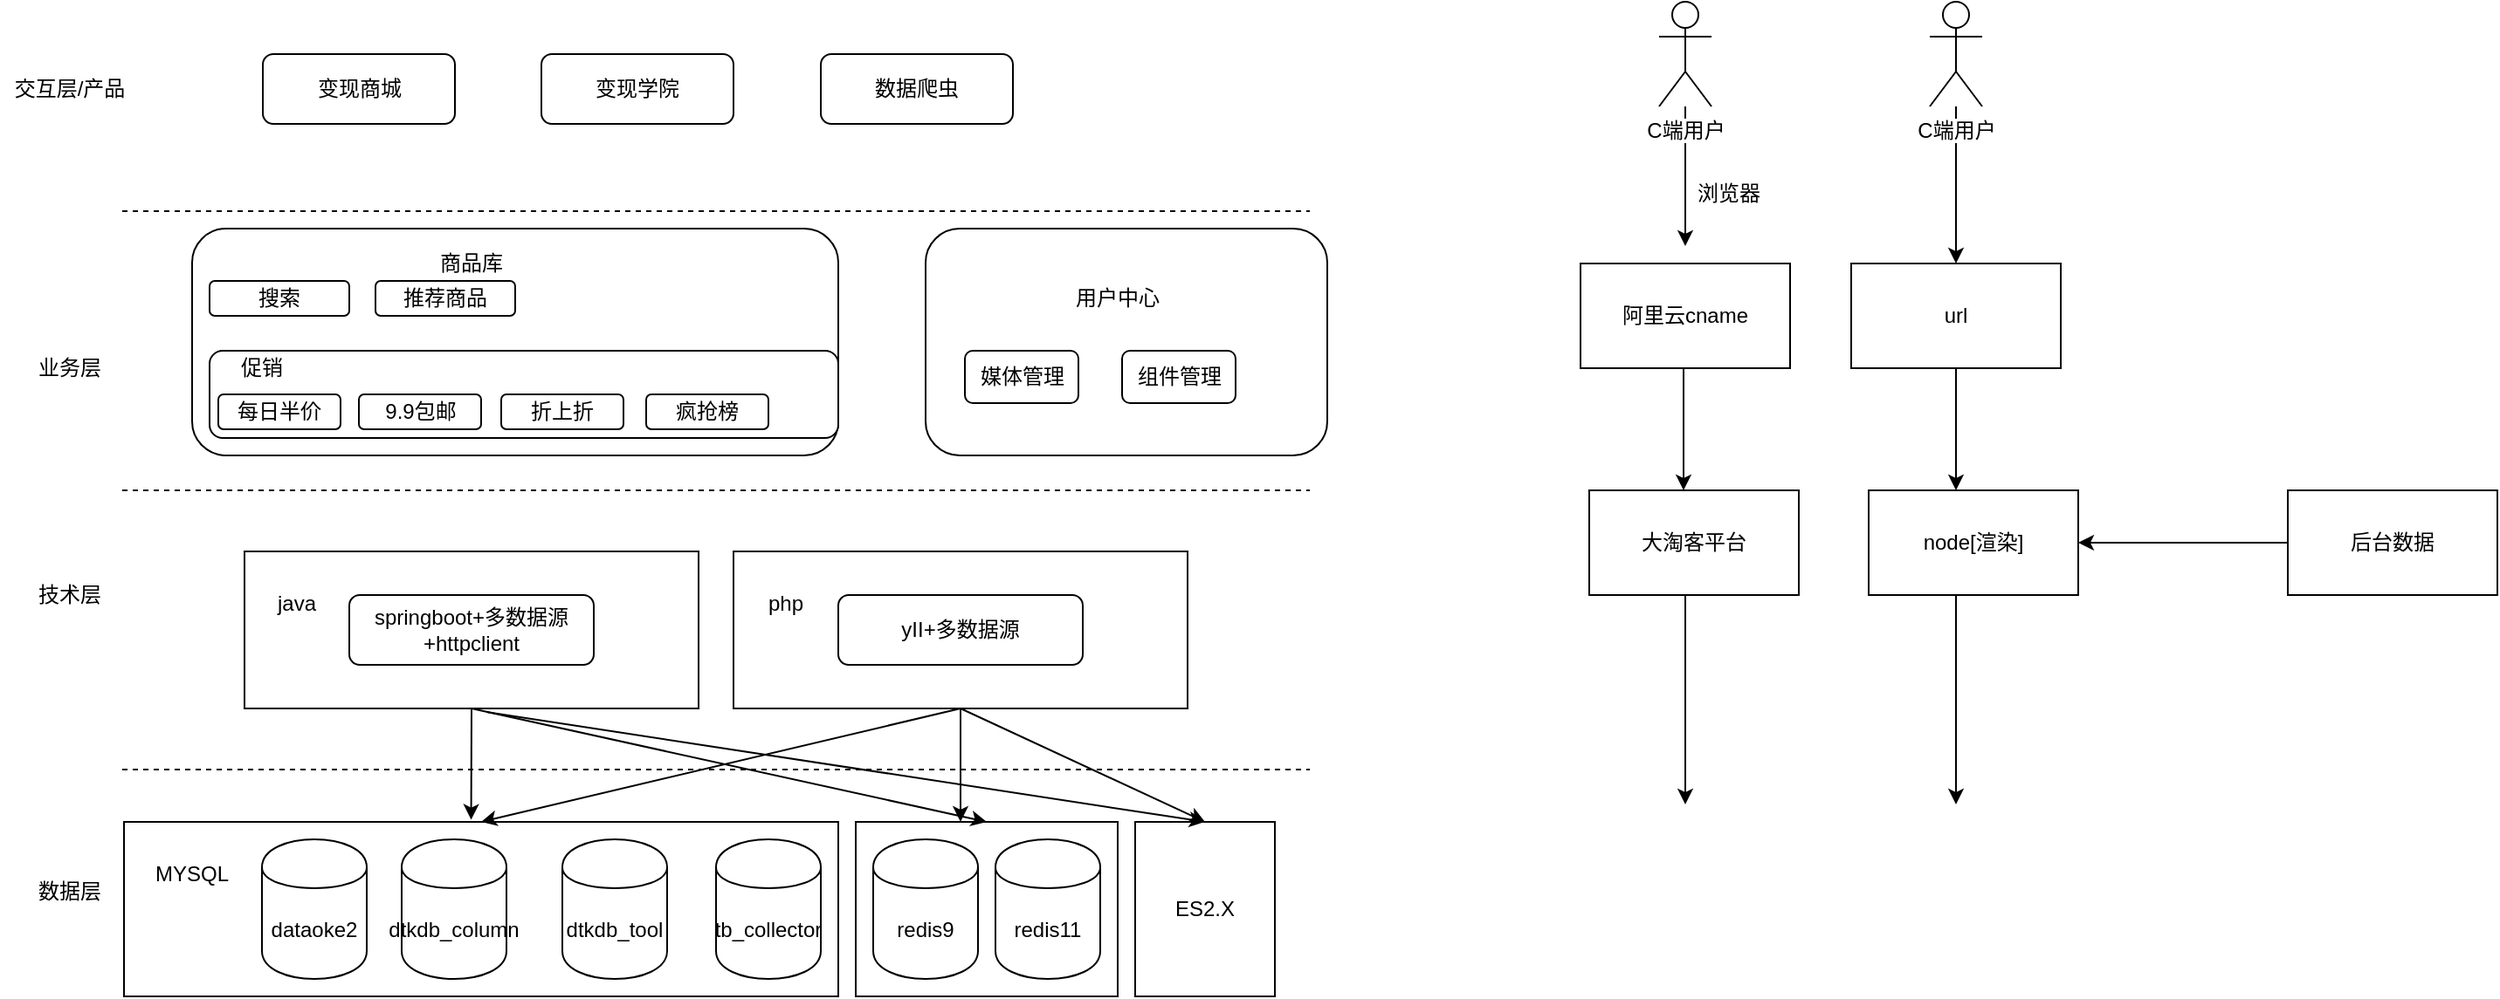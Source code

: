<mxfile version="11.0.8" type="github"><diagram id="_v9vPl8bkmRnc-huP--U" name="第 1 页"><mxGraphModel dx="1038" dy="550" grid="1" gridSize="10" guides="1" tooltips="1" connect="1" arrows="1" fold="1" page="1" pageScale="1" pageWidth="827" pageHeight="1169" math="0" shadow="0"><root><mxCell id="0"/><mxCell id="1" parent="0"/><mxCell id="0rX34wumKevSuE9-4wh0-14" value="" style="rounded=0;whiteSpace=wrap;html=1;" vertex="1" parent="1"><mxGeometry x="81" y="510" width="409" height="100" as="geometry"/></mxCell><mxCell id="3NmAgZUPKgBlWCw0vPXJ-1" value="" style="endArrow=none;dashed=1;html=1;" parent="1" edge="1"><mxGeometry width="50" height="50" relative="1" as="geometry"><mxPoint x="80" y="320" as="sourcePoint"/><mxPoint x="760" y="320" as="targetPoint"/></mxGeometry></mxCell><mxCell id="3NmAgZUPKgBlWCw0vPXJ-2" value="" style="endArrow=none;dashed=1;html=1;" parent="1" edge="1"><mxGeometry width="50" height="50" relative="1" as="geometry"><mxPoint x="80" y="480" as="sourcePoint"/><mxPoint x="760" y="480" as="targetPoint"/></mxGeometry></mxCell><mxCell id="3NmAgZUPKgBlWCw0vPXJ-3" value="" style="endArrow=none;dashed=1;html=1;" parent="1" edge="1"><mxGeometry width="50" height="50" relative="1" as="geometry"><mxPoint x="80" y="160" as="sourcePoint"/><mxPoint x="760" y="160" as="targetPoint"/></mxGeometry></mxCell><mxCell id="3NmAgZUPKgBlWCw0vPXJ-4" value="dataoke2" style="shape=cylinder;whiteSpace=wrap;html=1;boundedLbl=1;backgroundOutline=1;" parent="1" vertex="1"><mxGeometry x="160" y="520" width="60" height="80" as="geometry"/></mxCell><mxCell id="3NmAgZUPKgBlWCw0vPXJ-5" value="dtkdb_column" style="shape=cylinder;whiteSpace=wrap;html=1;boundedLbl=1;backgroundOutline=1;" parent="1" vertex="1"><mxGeometry x="240" y="520" width="60" height="80" as="geometry"/></mxCell><mxCell id="3NmAgZUPKgBlWCw0vPXJ-6" value="dtkdb_tool" style="shape=cylinder;whiteSpace=wrap;html=1;boundedLbl=1;backgroundOutline=1;" parent="1" vertex="1"><mxGeometry x="332" y="520" width="60" height="80" as="geometry"/></mxCell><mxCell id="3NmAgZUPKgBlWCw0vPXJ-7" value="数据层" style="text;html=1;strokeColor=none;fillColor=none;align=center;verticalAlign=middle;whiteSpace=wrap;rounded=0;" parent="1" vertex="1"><mxGeometry x="30" y="540" width="40" height="20" as="geometry"/></mxCell><mxCell id="3NmAgZUPKgBlWCw0vPXJ-8" value="技术层" style="text;html=1;strokeColor=none;fillColor=none;align=center;verticalAlign=middle;whiteSpace=wrap;rounded=0;" parent="1" vertex="1"><mxGeometry x="30" y="370" width="40" height="20" as="geometry"/></mxCell><mxCell id="3NmAgZUPKgBlWCw0vPXJ-9" value="业务层" style="text;html=1;strokeColor=none;fillColor=none;align=center;verticalAlign=middle;whiteSpace=wrap;rounded=0;" parent="1" vertex="1"><mxGeometry x="30" y="240" width="40" height="20" as="geometry"/></mxCell><mxCell id="3NmAgZUPKgBlWCw0vPXJ-10" value="交互层/产品" style="text;html=1;strokeColor=none;fillColor=none;align=center;verticalAlign=middle;whiteSpace=wrap;rounded=0;" parent="1" vertex="1"><mxGeometry x="10" y="80" width="80" height="20" as="geometry"/></mxCell><mxCell id="0rX34wumKevSuE9-4wh0-1" value="数据爬虫" style="rounded=1;whiteSpace=wrap;html=1;" vertex="1" parent="1"><mxGeometry x="480" y="70" width="110" height="40" as="geometry"/></mxCell><mxCell id="0rX34wumKevSuE9-4wh0-2" value="变现商城" style="rounded=1;whiteSpace=wrap;html=1;" vertex="1" parent="1"><mxGeometry x="160.5" y="70" width="110" height="40" as="geometry"/></mxCell><mxCell id="0rX34wumKevSuE9-4wh0-3" value="" style="rounded=1;whiteSpace=wrap;html=1;" vertex="1" parent="1"><mxGeometry x="540" y="170" width="230" height="130" as="geometry"/></mxCell><mxCell id="0rX34wumKevSuE9-4wh0-5" value="tb_collector" style="shape=cylinder;whiteSpace=wrap;html=1;boundedLbl=1;backgroundOutline=1;" vertex="1" parent="1"><mxGeometry x="420" y="520" width="60" height="80" as="geometry"/></mxCell><mxCell id="0rX34wumKevSuE9-4wh0-7" value="" style="rounded=0;whiteSpace=wrap;html=1;" vertex="1" parent="1"><mxGeometry x="500" y="510" width="150" height="100" as="geometry"/></mxCell><mxCell id="0rX34wumKevSuE9-4wh0-8" value="" style="rounded=0;whiteSpace=wrap;html=1;" vertex="1" parent="1"><mxGeometry x="150" y="355" width="260" height="90" as="geometry"/></mxCell><mxCell id="0rX34wumKevSuE9-4wh0-9" value="springboot+多数据源+httpclient" style="rounded=1;whiteSpace=wrap;html=1;" vertex="1" parent="1"><mxGeometry x="210" y="380" width="140" height="40" as="geometry"/></mxCell><mxCell id="0rX34wumKevSuE9-4wh0-10" value="java" style="text;html=1;strokeColor=none;fillColor=none;align=center;verticalAlign=middle;whiteSpace=wrap;rounded=0;" vertex="1" parent="1"><mxGeometry x="160" y="375" width="40" height="20" as="geometry"/></mxCell><mxCell id="0rX34wumKevSuE9-4wh0-11" value="" style="rounded=0;whiteSpace=wrap;html=1;" vertex="1" parent="1"><mxGeometry x="430" y="355" width="260" height="90" as="geometry"/></mxCell><mxCell id="0rX34wumKevSuE9-4wh0-12" value="php" style="text;html=1;strokeColor=none;fillColor=none;align=center;verticalAlign=middle;whiteSpace=wrap;rounded=0;" vertex="1" parent="1"><mxGeometry x="440" y="375" width="40" height="20" as="geometry"/></mxCell><mxCell id="0rX34wumKevSuE9-4wh0-13" value="yII+多数据源" style="rounded=1;whiteSpace=wrap;html=1;" vertex="1" parent="1"><mxGeometry x="490" y="380" width="140" height="40" as="geometry"/></mxCell><mxCell id="0rX34wumKevSuE9-4wh0-15" value="redis9" style="shape=cylinder;whiteSpace=wrap;html=1;boundedLbl=1;backgroundOutline=1;" vertex="1" parent="1"><mxGeometry x="510" y="520" width="60" height="80" as="geometry"/></mxCell><mxCell id="0rX34wumKevSuE9-4wh0-16" value="redis11" style="shape=cylinder;whiteSpace=wrap;html=1;boundedLbl=1;backgroundOutline=1;" vertex="1" parent="1"><mxGeometry x="580" y="520" width="60" height="80" as="geometry"/></mxCell><mxCell id="0rX34wumKevSuE9-4wh0-17" value="MYSQL" style="text;html=1;strokeColor=none;fillColor=none;align=center;verticalAlign=middle;whiteSpace=wrap;rounded=0;" vertex="1" parent="1"><mxGeometry x="100" y="530" width="40" height="20" as="geometry"/></mxCell><mxCell id="0rX34wumKevSuE9-4wh0-18" value="" style="rounded=1;whiteSpace=wrap;html=1;labelPosition=center;verticalLabelPosition=middle;align=center;verticalAlign=middle;" vertex="1" parent="1"><mxGeometry x="120" y="170" width="370" height="130" as="geometry"/></mxCell><mxCell id="0rX34wumKevSuE9-4wh0-21" value="ES2.X" style="rounded=0;whiteSpace=wrap;html=1;" vertex="1" parent="1"><mxGeometry x="660" y="510" width="80" height="100" as="geometry"/></mxCell><mxCell id="0rX34wumKevSuE9-4wh0-22" value="" style="endArrow=classic;html=1;exitX=0.5;exitY=1;exitDx=0;exitDy=0;entryX=0.486;entryY=-0.012;entryDx=0;entryDy=0;entryPerimeter=0;" edge="1" parent="1" source="0rX34wumKevSuE9-4wh0-8" target="0rX34wumKevSuE9-4wh0-14"><mxGeometry width="50" height="50" relative="1" as="geometry"><mxPoint x="170" y="460" as="sourcePoint"/><mxPoint x="165" y="640" as="targetPoint"/></mxGeometry></mxCell><mxCell id="0rX34wumKevSuE9-4wh0-23" value="" style="endArrow=classic;html=1;exitX=0.5;exitY=1;exitDx=0;exitDy=0;entryX=0.5;entryY=0;entryDx=0;entryDy=0;" edge="1" parent="1" source="0rX34wumKevSuE9-4wh0-8" target="0rX34wumKevSuE9-4wh0-7"><mxGeometry width="50" height="50" relative="1" as="geometry"><mxPoint x="290" y="455" as="sourcePoint"/><mxPoint x="289.774" y="518.8" as="targetPoint"/></mxGeometry></mxCell><mxCell id="0rX34wumKevSuE9-4wh0-24" value="" style="endArrow=classic;html=1;entryX=0.5;entryY=0;entryDx=0;entryDy=0;exitX=0.535;exitY=1.024;exitDx=0;exitDy=0;exitPerimeter=0;" edge="1" parent="1" source="0rX34wumKevSuE9-4wh0-8" target="0rX34wumKevSuE9-4wh0-21"><mxGeometry width="50" height="50" relative="1" as="geometry"><mxPoint x="280" y="450" as="sourcePoint"/><mxPoint x="289.774" y="518.8" as="targetPoint"/></mxGeometry></mxCell><mxCell id="0rX34wumKevSuE9-4wh0-25" value="" style="endArrow=classic;html=1;exitX=0.5;exitY=1;exitDx=0;exitDy=0;entryX=0.5;entryY=0;entryDx=0;entryDy=0;" edge="1" parent="1" source="0rX34wumKevSuE9-4wh0-11" target="0rX34wumKevSuE9-4wh0-14"><mxGeometry width="50" height="50" relative="1" as="geometry"><mxPoint x="290" y="455" as="sourcePoint"/><mxPoint x="289.774" y="518.8" as="targetPoint"/></mxGeometry></mxCell><mxCell id="0rX34wumKevSuE9-4wh0-26" value="" style="endArrow=classic;html=1;exitX=0.5;exitY=1;exitDx=0;exitDy=0;" edge="1" parent="1" source="0rX34wumKevSuE9-4wh0-11"><mxGeometry width="50" height="50" relative="1" as="geometry"><mxPoint x="560" y="450" as="sourcePoint"/><mxPoint x="560" y="510" as="targetPoint"/></mxGeometry></mxCell><mxCell id="0rX34wumKevSuE9-4wh0-27" value="" style="endArrow=classic;html=1;exitX=0.5;exitY=1;exitDx=0;exitDy=0;entryX=0.5;entryY=0;entryDx=0;entryDy=0;" edge="1" parent="1" source="0rX34wumKevSuE9-4wh0-11" target="0rX34wumKevSuE9-4wh0-21"><mxGeometry width="50" height="50" relative="1" as="geometry"><mxPoint x="570" y="455" as="sourcePoint"/><mxPoint x="570" y="520" as="targetPoint"/></mxGeometry></mxCell><mxCell id="0rX34wumKevSuE9-4wh0-30" value="商品库" style="text;html=1;strokeColor=none;fillColor=none;align=center;verticalAlign=middle;whiteSpace=wrap;rounded=0;" vertex="1" parent="1"><mxGeometry x="260" y="180" width="40" height="20" as="geometry"/></mxCell><mxCell id="0rX34wumKevSuE9-4wh0-33" value="用户中心" style="text;html=1;strokeColor=none;fillColor=none;align=center;verticalAlign=middle;whiteSpace=wrap;rounded=0;" vertex="1" parent="1"><mxGeometry x="620" y="200" width="60" height="20" as="geometry"/></mxCell><mxCell id="0rX34wumKevSuE9-4wh0-34" value="媒体管理" style="rounded=1;whiteSpace=wrap;html=1;" vertex="1" parent="1"><mxGeometry x="562.5" y="240" width="65" height="30" as="geometry"/></mxCell><mxCell id="0rX34wumKevSuE9-4wh0-35" value="组件管理" style="rounded=1;whiteSpace=wrap;html=1;" vertex="1" parent="1"><mxGeometry x="652.5" y="240" width="65" height="30" as="geometry"/></mxCell><mxCell id="0rX34wumKevSuE9-4wh0-36" value="变现学院" style="rounded=1;whiteSpace=wrap;html=1;" vertex="1" parent="1"><mxGeometry x="320" y="70" width="110" height="40" as="geometry"/></mxCell><mxCell id="0rX34wumKevSuE9-4wh0-37" value="搜索" style="rounded=1;whiteSpace=wrap;html=1;" vertex="1" parent="1"><mxGeometry x="130" y="200" width="80" height="20" as="geometry"/></mxCell><mxCell id="0rX34wumKevSuE9-4wh0-38" value="" style="rounded=1;whiteSpace=wrap;html=1;" vertex="1" parent="1"><mxGeometry x="130" y="240" width="360" height="50" as="geometry"/></mxCell><mxCell id="0rX34wumKevSuE9-4wh0-39" value="促销" style="text;html=1;strokeColor=none;fillColor=none;align=center;verticalAlign=middle;whiteSpace=wrap;rounded=0;" vertex="1" parent="1"><mxGeometry x="140" y="240" width="40" height="20" as="geometry"/></mxCell><mxCell id="0rX34wumKevSuE9-4wh0-40" value="每日半价" style="rounded=1;whiteSpace=wrap;html=1;" vertex="1" parent="1"><mxGeometry x="135" y="265" width="70" height="20" as="geometry"/></mxCell><mxCell id="0rX34wumKevSuE9-4wh0-41" value="9.9包邮" style="rounded=1;whiteSpace=wrap;html=1;" vertex="1" parent="1"><mxGeometry x="215.5" y="265" width="70" height="20" as="geometry"/></mxCell><mxCell id="0rX34wumKevSuE9-4wh0-42" value="折上折" style="rounded=1;whiteSpace=wrap;html=1;" vertex="1" parent="1"><mxGeometry x="297" y="265" width="70" height="20" as="geometry"/></mxCell><mxCell id="0rX34wumKevSuE9-4wh0-43" value="疯抢榜" style="rounded=1;whiteSpace=wrap;html=1;" vertex="1" parent="1"><mxGeometry x="380" y="265" width="70" height="20" as="geometry"/></mxCell><mxCell id="0rX34wumKevSuE9-4wh0-44" value="推荐商品" style="rounded=1;whiteSpace=wrap;html=1;" vertex="1" parent="1"><mxGeometry x="225" y="200" width="80" height="20" as="geometry"/></mxCell><mxCell id="0rX34wumKevSuE9-4wh0-54" value="" style="edgeStyle=orthogonalEdgeStyle;rounded=0;orthogonalLoop=1;jettySize=auto;html=1;" edge="1" parent="1" source="0rX34wumKevSuE9-4wh0-47"><mxGeometry relative="1" as="geometry"><mxPoint x="975" y="180" as="targetPoint"/></mxGeometry></mxCell><mxCell id="0rX34wumKevSuE9-4wh0-47" value="C端用户" style="shape=umlActor;verticalLabelPosition=bottom;labelBackgroundColor=#ffffff;verticalAlign=top;html=1;outlineConnect=0;" vertex="1" parent="1"><mxGeometry x="960" y="40" width="30" height="60" as="geometry"/></mxCell><mxCell id="0rX34wumKevSuE9-4wh0-52" value="阿里云cname" style="rounded=0;whiteSpace=wrap;html=1;" vertex="1" parent="1"><mxGeometry x="915" y="190" width="120" height="60" as="geometry"/></mxCell><mxCell id="0rX34wumKevSuE9-4wh0-55" value="浏览器" style="text;html=1;strokeColor=none;fillColor=none;align=center;verticalAlign=middle;whiteSpace=wrap;rounded=0;" vertex="1" parent="1"><mxGeometry x="980" y="140" width="40" height="20" as="geometry"/></mxCell><mxCell id="0rX34wumKevSuE9-4wh0-56" value="大淘客平台" style="rounded=0;whiteSpace=wrap;html=1;" vertex="1" parent="1"><mxGeometry x="920" y="320" width="120" height="60" as="geometry"/></mxCell><mxCell id="0rX34wumKevSuE9-4wh0-57" value="" style="edgeStyle=orthogonalEdgeStyle;rounded=0;orthogonalLoop=1;jettySize=auto;html=1;" edge="1" parent="1"><mxGeometry relative="1" as="geometry"><mxPoint x="974" y="250" as="sourcePoint"/><mxPoint x="974" y="320" as="targetPoint"/></mxGeometry></mxCell><mxCell id="0rX34wumKevSuE9-4wh0-58" value="url" style="rounded=0;whiteSpace=wrap;html=1;" vertex="1" parent="1"><mxGeometry x="1070" y="190" width="120" height="60" as="geometry"/></mxCell><mxCell id="0rX34wumKevSuE9-4wh0-59" value="" style="edgeStyle=orthogonalEdgeStyle;rounded=0;orthogonalLoop=1;jettySize=auto;html=1;" edge="1" parent="1" source="0rX34wumKevSuE9-4wh0-60"><mxGeometry relative="1" as="geometry"><mxPoint x="1130" y="190" as="targetPoint"/></mxGeometry></mxCell><mxCell id="0rX34wumKevSuE9-4wh0-60" value="C端用户" style="shape=umlActor;verticalLabelPosition=bottom;labelBackgroundColor=#ffffff;verticalAlign=top;html=1;outlineConnect=0;" vertex="1" parent="1"><mxGeometry x="1115" y="40" width="30" height="60" as="geometry"/></mxCell><mxCell id="0rX34wumKevSuE9-4wh0-61" value="node[渲染]" style="rounded=0;whiteSpace=wrap;html=1;" vertex="1" parent="1"><mxGeometry x="1080" y="320" width="120" height="60" as="geometry"/></mxCell><mxCell id="0rX34wumKevSuE9-4wh0-62" value="后台数据" style="rounded=0;whiteSpace=wrap;html=1;" vertex="1" parent="1"><mxGeometry x="1320" y="320" width="120" height="60" as="geometry"/></mxCell><mxCell id="0rX34wumKevSuE9-4wh0-64" value="" style="edgeStyle=orthogonalEdgeStyle;rounded=0;orthogonalLoop=1;jettySize=auto;html=1;entryX=1;entryY=0.5;entryDx=0;entryDy=0;exitX=0;exitY=0.5;exitDx=0;exitDy=0;" edge="1" parent="1" source="0rX34wumKevSuE9-4wh0-62" target="0rX34wumKevSuE9-4wh0-61"><mxGeometry relative="1" as="geometry"><mxPoint x="1280" y="435" as="targetPoint"/><mxPoint x="1280" y="345" as="sourcePoint"/></mxGeometry></mxCell><mxCell id="0rX34wumKevSuE9-4wh0-65" value="" style="edgeStyle=orthogonalEdgeStyle;rounded=0;orthogonalLoop=1;jettySize=auto;html=1;" edge="1" parent="1"><mxGeometry relative="1" as="geometry"><mxPoint x="1130" y="250" as="sourcePoint"/><mxPoint x="1130" y="320" as="targetPoint"/><Array as="points"><mxPoint x="1130" y="280"/><mxPoint x="1130" y="280"/></Array></mxGeometry></mxCell><mxCell id="0rX34wumKevSuE9-4wh0-66" value="" style="edgeStyle=orthogonalEdgeStyle;rounded=0;orthogonalLoop=1;jettySize=auto;html=1;" edge="1" parent="1"><mxGeometry relative="1" as="geometry"><mxPoint x="975" y="380" as="sourcePoint"/><mxPoint x="975" y="500" as="targetPoint"/></mxGeometry></mxCell><mxCell id="0rX34wumKevSuE9-4wh0-67" value="" style="edgeStyle=orthogonalEdgeStyle;rounded=0;orthogonalLoop=1;jettySize=auto;html=1;" edge="1" parent="1"><mxGeometry relative="1" as="geometry"><mxPoint x="1130" y="380" as="sourcePoint"/><mxPoint x="1130" y="500" as="targetPoint"/></mxGeometry></mxCell></root></mxGraphModel></diagram></mxfile>